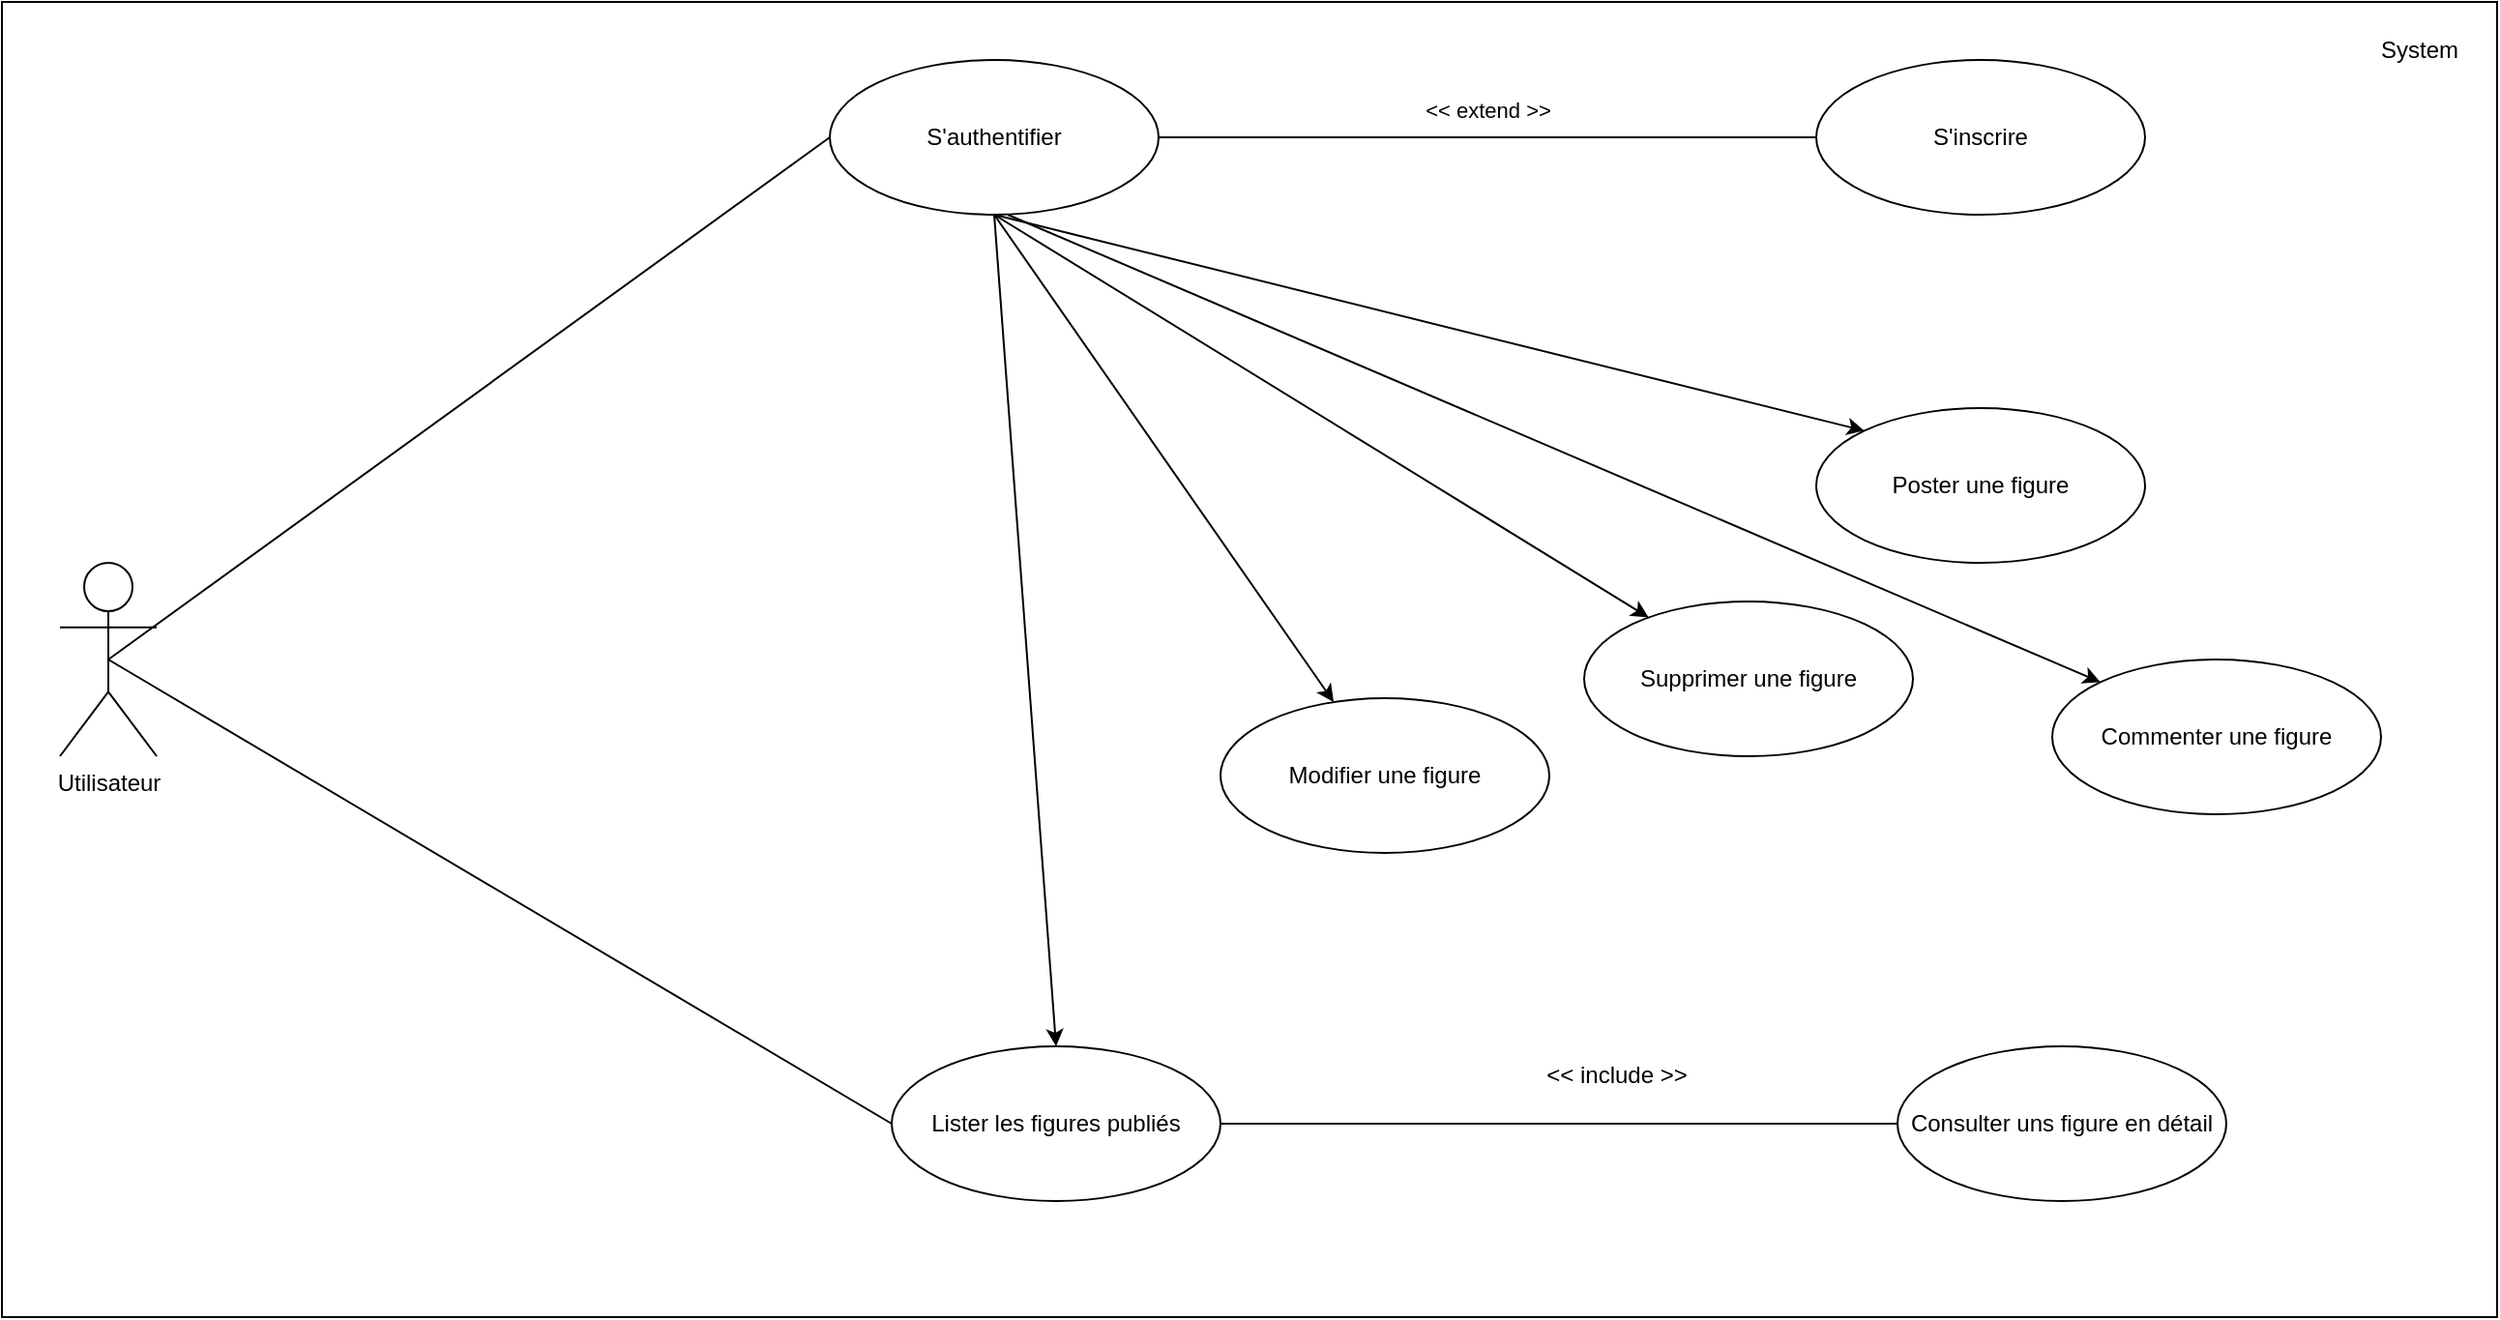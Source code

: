 <mxfile version="21.2.3" type="device">
  <diagram name="Cas_utilisation" id="kNXNh90JF8TMtOynWtVJ">
    <mxGraphModel dx="2868" dy="1594" grid="1" gridSize="10" guides="1" tooltips="1" connect="1" arrows="1" fold="1" page="1" pageScale="1" pageWidth="2339" pageHeight="3300" math="0" shadow="0">
      <root>
        <mxCell id="0" />
        <mxCell id="1" parent="0" />
        <mxCell id="eWDNvbtuMHSI0OsPkBJy-3" value="" style="rounded=0;whiteSpace=wrap;html=1;" parent="1" vertex="1">
          <mxGeometry x="600" y="110" width="1290" height="680" as="geometry" />
        </mxCell>
        <mxCell id="eWDNvbtuMHSI0OsPkBJy-5" value="Utilisateur&lt;br&gt;" style="shape=umlActor;verticalLabelPosition=bottom;verticalAlign=top;html=1;outlineConnect=0;" parent="1" vertex="1">
          <mxGeometry x="630" y="400" width="50" height="100" as="geometry" />
        </mxCell>
        <mxCell id="eWDNvbtuMHSI0OsPkBJy-8" value="System" style="text;html=1;strokeColor=none;fillColor=none;align=center;verticalAlign=middle;whiteSpace=wrap;rounded=0;" parent="1" vertex="1">
          <mxGeometry x="1820" y="120" width="60" height="30" as="geometry" />
        </mxCell>
        <mxCell id="eWDNvbtuMHSI0OsPkBJy-23" value="Lister les figures publiés" style="ellipse;whiteSpace=wrap;html=1;" parent="1" vertex="1">
          <mxGeometry x="1060" y="650" width="170" height="80" as="geometry" />
        </mxCell>
        <mxCell id="eWDNvbtuMHSI0OsPkBJy-24" value="" style="endArrow=none;html=1;rounded=0;entryX=1;entryY=0.5;entryDx=0;entryDy=0;exitX=0;exitY=0.5;exitDx=0;exitDy=0;" parent="1" source="eWDNvbtuMHSI0OsPkBJy-25" target="eWDNvbtuMHSI0OsPkBJy-23" edge="1">
          <mxGeometry width="50" height="50" relative="1" as="geometry">
            <mxPoint x="1030" y="1181" as="sourcePoint" />
            <mxPoint x="1080" y="1131" as="targetPoint" />
          </mxGeometry>
        </mxCell>
        <mxCell id="eWDNvbtuMHSI0OsPkBJy-25" value="Consulter uns figure en détail" style="ellipse;whiteSpace=wrap;html=1;" parent="1" vertex="1">
          <mxGeometry x="1580" y="650" width="170" height="80" as="geometry" />
        </mxCell>
        <mxCell id="eWDNvbtuMHSI0OsPkBJy-27" value="" style="endArrow=none;html=1;rounded=0;exitX=0.5;exitY=0.5;exitDx=0;exitDy=0;exitPerimeter=0;entryX=0;entryY=0.5;entryDx=0;entryDy=0;" parent="1" source="eWDNvbtuMHSI0OsPkBJy-5" target="eWDNvbtuMHSI0OsPkBJy-23" edge="1">
          <mxGeometry width="50" height="50" relative="1" as="geometry">
            <mxPoint x="1360" y="700" as="sourcePoint" />
            <mxPoint x="1410" y="650" as="targetPoint" />
          </mxGeometry>
        </mxCell>
        <mxCell id="eWDNvbtuMHSI0OsPkBJy-29" value="Poster une figure" style="ellipse;whiteSpace=wrap;html=1;" parent="1" vertex="1">
          <mxGeometry x="1538" y="320" width="170" height="80" as="geometry" />
        </mxCell>
        <mxCell id="eWDNvbtuMHSI0OsPkBJy-31" value="Modifier une figure" style="ellipse;whiteSpace=wrap;html=1;" parent="1" vertex="1">
          <mxGeometry x="1230" y="470" width="170" height="80" as="geometry" />
        </mxCell>
        <mxCell id="eWDNvbtuMHSI0OsPkBJy-36" value="" style="endArrow=classic;html=1;rounded=0;exitX=0.5;exitY=1;exitDx=0;exitDy=0;" parent="1" source="oth5q_XE_7d4GhYEvjcu-1" target="eWDNvbtuMHSI0OsPkBJy-31" edge="1">
          <mxGeometry width="50" height="50" relative="1" as="geometry">
            <mxPoint x="1088" y="380" as="sourcePoint" />
            <mxPoint x="1293" y="440" as="targetPoint" />
          </mxGeometry>
        </mxCell>
        <mxCell id="eWDNvbtuMHSI0OsPkBJy-37" value="Supprimer une figure" style="ellipse;whiteSpace=wrap;html=1;" parent="1" vertex="1">
          <mxGeometry x="1418" y="420" width="170" height="80" as="geometry" />
        </mxCell>
        <mxCell id="eWDNvbtuMHSI0OsPkBJy-38" value="" style="endArrow=classic;html=1;rounded=0;exitX=0.5;exitY=1;exitDx=0;exitDy=0;" parent="1" source="oth5q_XE_7d4GhYEvjcu-1" target="eWDNvbtuMHSI0OsPkBJy-37" edge="1">
          <mxGeometry width="50" height="50" relative="1" as="geometry">
            <mxPoint x="1198" y="500" as="sourcePoint" />
            <mxPoint x="1248" y="450" as="targetPoint" />
          </mxGeometry>
        </mxCell>
        <mxCell id="oth5q_XE_7d4GhYEvjcu-1" value="S&#39;authentifier" style="ellipse;whiteSpace=wrap;html=1;" parent="1" vertex="1">
          <mxGeometry x="1028" y="140" width="170" height="80" as="geometry" />
        </mxCell>
        <mxCell id="oth5q_XE_7d4GhYEvjcu-2" value="" style="endArrow=none;html=1;rounded=0;exitX=0.5;exitY=0.5;exitDx=0;exitDy=0;exitPerimeter=0;entryX=0;entryY=0.5;entryDx=0;entryDy=0;" parent="1" source="eWDNvbtuMHSI0OsPkBJy-5" target="oth5q_XE_7d4GhYEvjcu-1" edge="1">
          <mxGeometry width="50" height="50" relative="1" as="geometry">
            <mxPoint x="906" y="391" as="sourcePoint" />
            <mxPoint x="1171" y="552" as="targetPoint" />
          </mxGeometry>
        </mxCell>
        <mxCell id="oth5q_XE_7d4GhYEvjcu-3" value="" style="endArrow=none;html=1;rounded=0;exitX=1;exitY=0.5;exitDx=0;exitDy=0;entryX=0;entryY=0.5;entryDx=0;entryDy=0;" parent="1" source="oth5q_XE_7d4GhYEvjcu-1" target="oth5q_XE_7d4GhYEvjcu-5" edge="1">
          <mxGeometry width="50" height="50" relative="1" as="geometry">
            <mxPoint x="1348" y="420" as="sourcePoint" />
            <mxPoint x="1518" y="250" as="targetPoint" />
          </mxGeometry>
        </mxCell>
        <mxCell id="oth5q_XE_7d4GhYEvjcu-4" value="&amp;lt;&amp;lt; extend &amp;gt;&amp;gt;" style="edgeLabel;html=1;align=center;verticalAlign=middle;resizable=0;points=[];" parent="oth5q_XE_7d4GhYEvjcu-3" vertex="1" connectable="0">
          <mxGeometry x="0.009" y="-3" relative="1" as="geometry">
            <mxPoint x="-2" y="-17" as="offset" />
          </mxGeometry>
        </mxCell>
        <mxCell id="oth5q_XE_7d4GhYEvjcu-5" value="S&#39;inscrire" style="ellipse;whiteSpace=wrap;html=1;" parent="1" vertex="1">
          <mxGeometry x="1538" y="140" width="170" height="80" as="geometry" />
        </mxCell>
        <mxCell id="oth5q_XE_7d4GhYEvjcu-9" value="&amp;lt;&amp;lt; include &amp;gt;&amp;gt;" style="text;html=1;strokeColor=none;fillColor=none;align=center;verticalAlign=middle;whiteSpace=wrap;rounded=0;" parent="1" vertex="1">
          <mxGeometry x="1390" y="650" width="90" height="30" as="geometry" />
        </mxCell>
        <mxCell id="oth5q_XE_7d4GhYEvjcu-10" value="Commenter une figure" style="ellipse;whiteSpace=wrap;html=1;" parent="1" vertex="1">
          <mxGeometry x="1660" y="450" width="170" height="80" as="geometry" />
        </mxCell>
        <mxCell id="_E8FRcx73ldGHqG7wUPm-1" value="" style="endArrow=classic;html=1;rounded=0;entryX=0;entryY=0;entryDx=0;entryDy=0;exitX=0.5;exitY=1;exitDx=0;exitDy=0;" edge="1" parent="1" source="oth5q_XE_7d4GhYEvjcu-1" target="eWDNvbtuMHSI0OsPkBJy-29">
          <mxGeometry width="50" height="50" relative="1" as="geometry">
            <mxPoint x="1280" y="240" as="sourcePoint" />
            <mxPoint x="1534" y="389" as="targetPoint" />
          </mxGeometry>
        </mxCell>
        <mxCell id="_E8FRcx73ldGHqG7wUPm-6" value="" style="endArrow=classic;html=1;rounded=0;exitX=0.5;exitY=1;exitDx=0;exitDy=0;entryX=0.5;entryY=0;entryDx=0;entryDy=0;" edge="1" parent="1" source="oth5q_XE_7d4GhYEvjcu-1" target="eWDNvbtuMHSI0OsPkBJy-23">
          <mxGeometry width="50" height="50" relative="1" as="geometry">
            <mxPoint x="1080" y="220" as="sourcePoint" />
            <mxPoint x="1355" y="302" as="targetPoint" />
          </mxGeometry>
        </mxCell>
        <mxCell id="_E8FRcx73ldGHqG7wUPm-7" value="" style="endArrow=classic;html=1;rounded=0;entryX=0;entryY=0;entryDx=0;entryDy=0;" edge="1" parent="1" target="oth5q_XE_7d4GhYEvjcu-10">
          <mxGeometry width="50" height="50" relative="1" as="geometry">
            <mxPoint x="1120" y="220" as="sourcePoint" />
            <mxPoint x="1510" y="361" as="targetPoint" />
          </mxGeometry>
        </mxCell>
      </root>
    </mxGraphModel>
  </diagram>
</mxfile>
